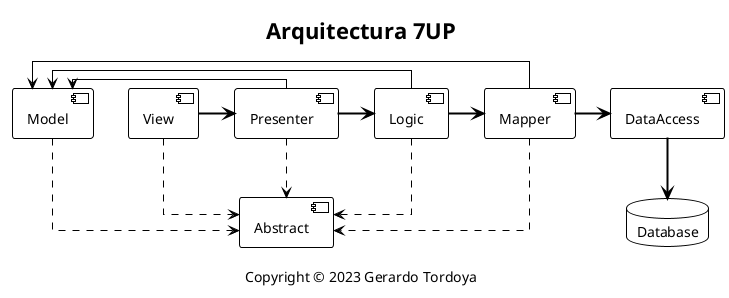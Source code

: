 @startuml Sistema de Captura y Factura de Publicidad Editorial

' =========================================================================
' Author:       Gerardo Tordoya
' Create date:  2023-03-30
' Update date:  2023-04-02
' Description:  Arquitectura 7UP (basada en la Arquitectura Cardacci V2015)
' =========================================================================


' --- CONFIGURACION DEL DIAGRAMA -----------------------------------------------

skinparam linetype ortho
!theme plain


' --- TITULO DEL DIAGRAMA ------------------------------------------------------

title Arquitectura 7UP


' --- ENTIDADES ----------------------------------------------------------------

[View]

[Presenter]

[Model]

[Logic]

[Mapper]

[DataAccess]

[Abstract]

database "Database" {
}


' --- RELACIONES ---------------------------------------------------------------

Model <- Presenter
Model <- Logic
Model <- Mapper

View      -[dashed]-> Abstract
Presenter -[dashed]-> Abstract
Logic     -[dashed]-> Abstract
Mapper    -[dashed]-> Abstract
Model     -[dashed]-> Abstract

View      -[bold]> Presenter
Presenter -[bold]> Logic
Logic     -[bold]> Mapper
Mapper    -[bold]> DataAccess

DataAccess -[bold]-> Database


' --- PIE DE DIAGRAMA ----------------------------------------------------------

caption Copyright © 2023 Gerardo Tordoya


@enduml